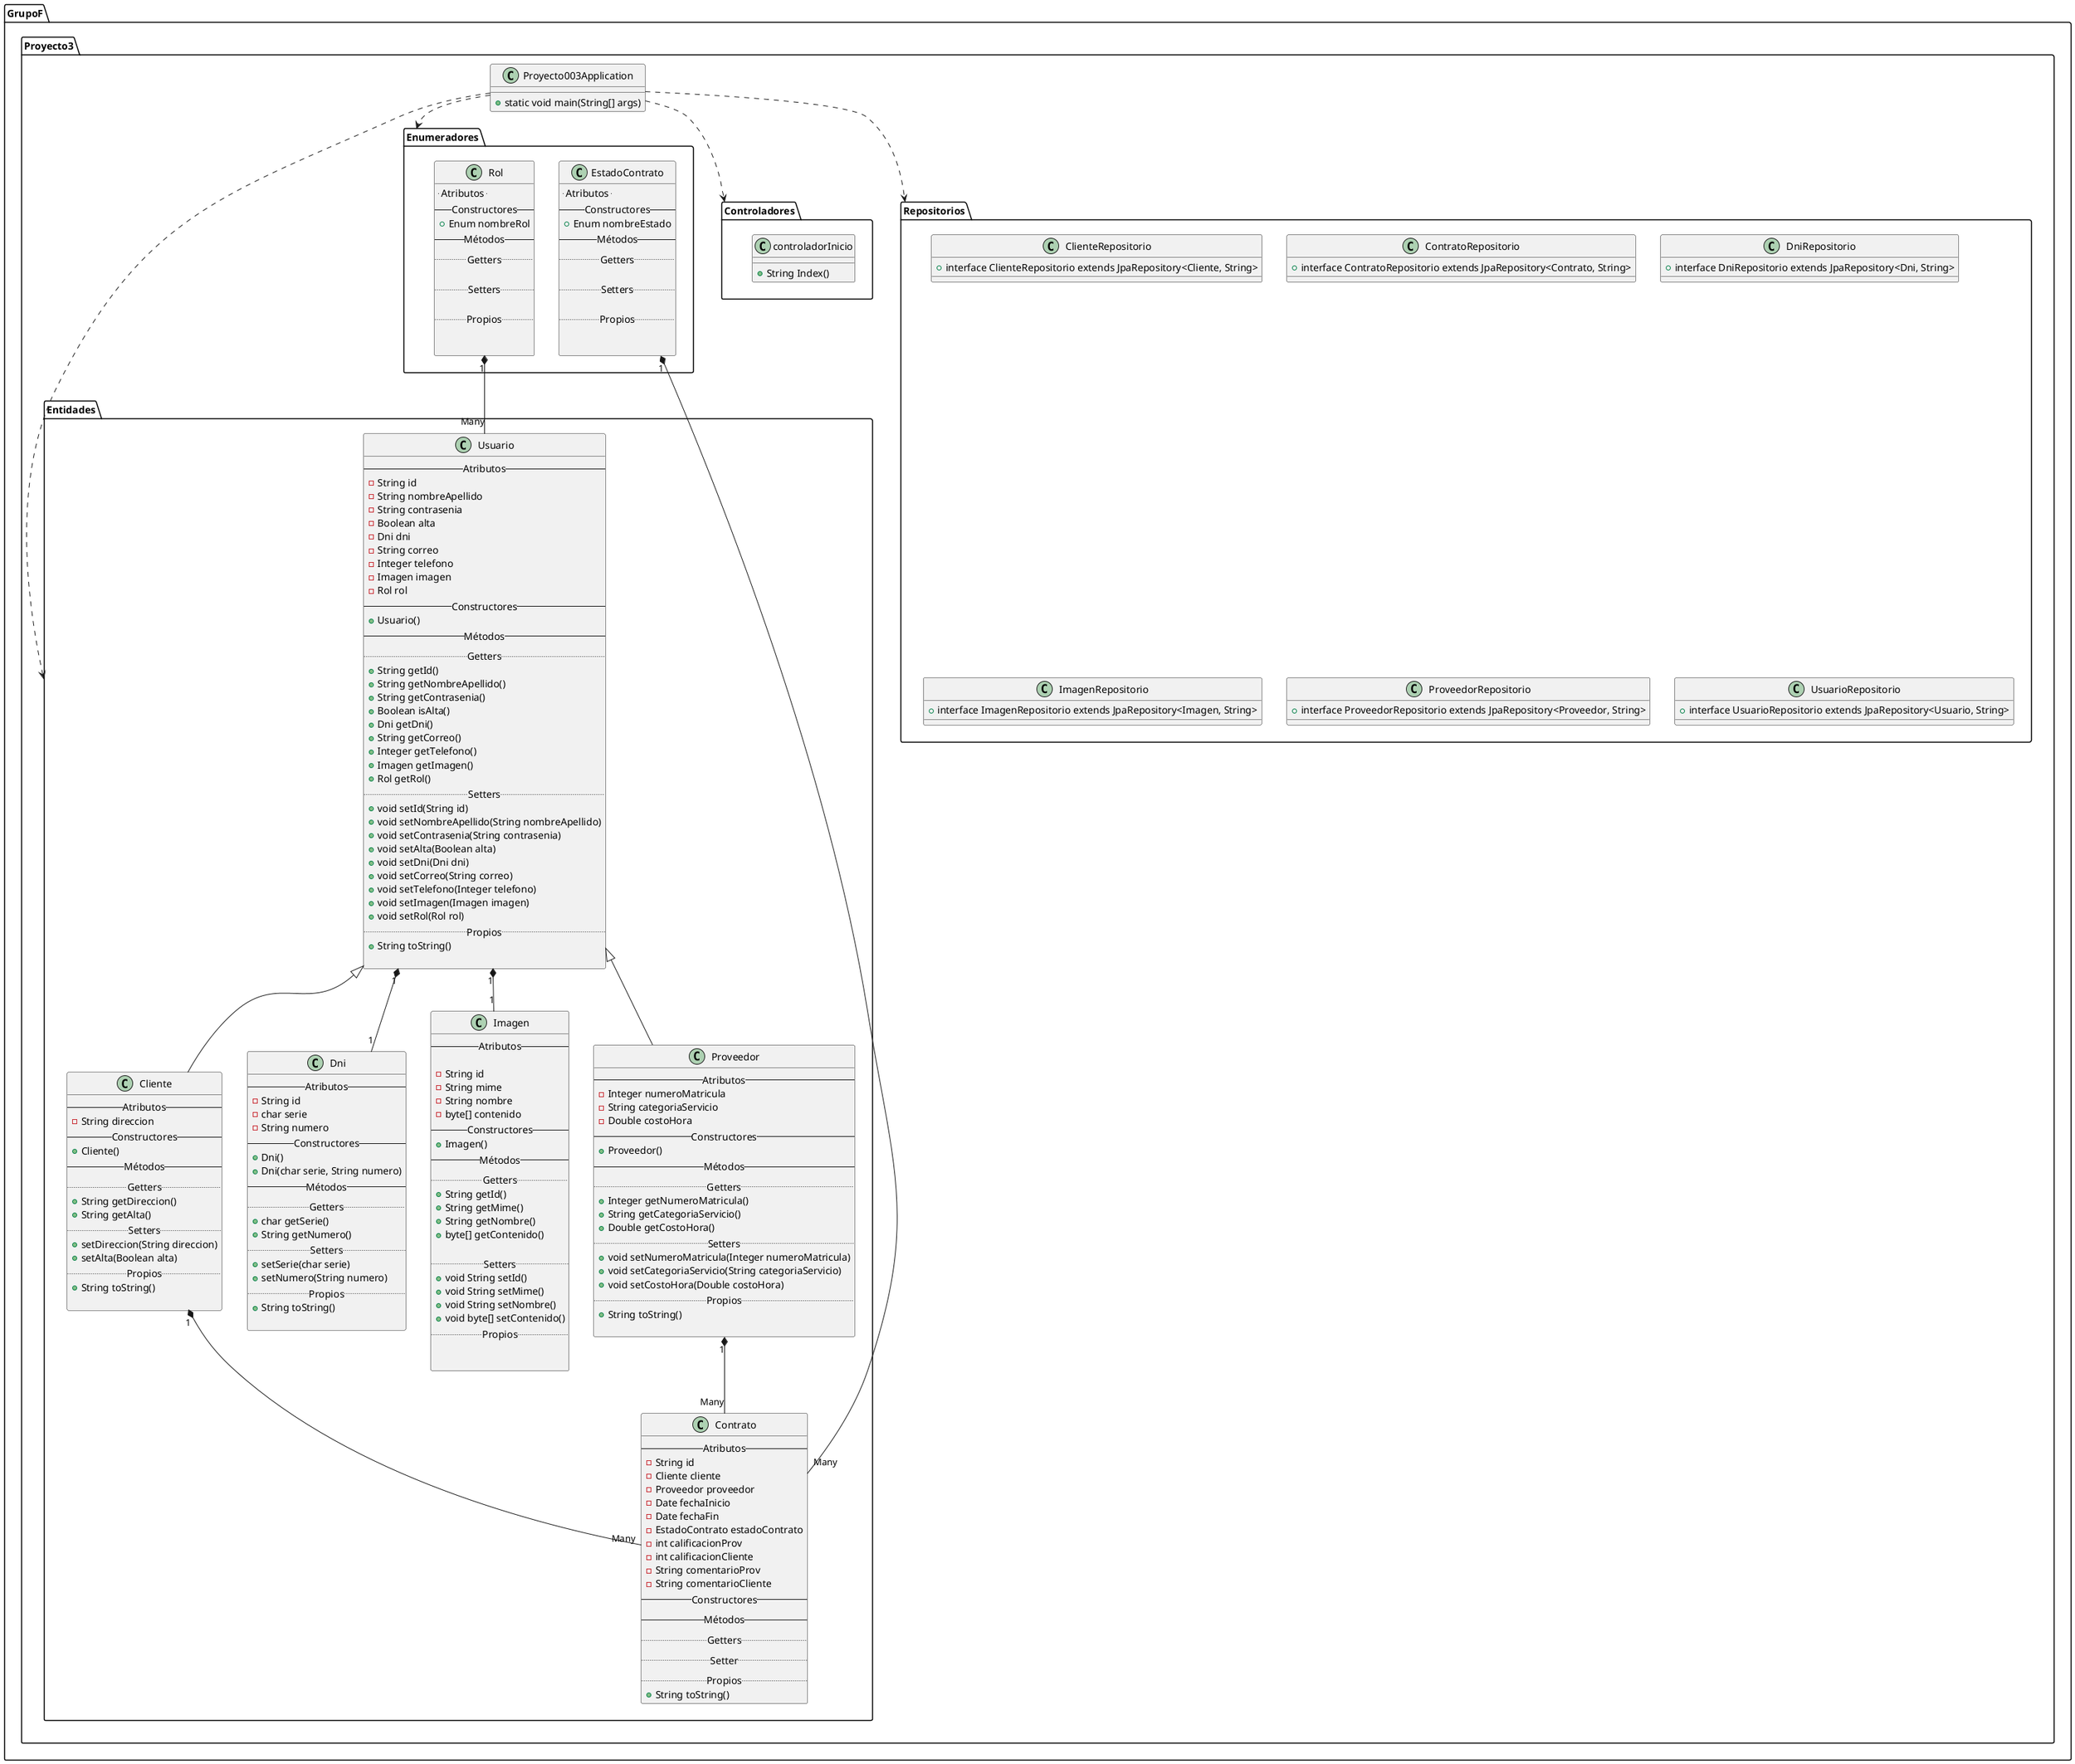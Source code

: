 @startuml
 
class GrupoF.Proyecto3.Entidades.Cliente extends GrupoF.Proyecto3.Entidades.Usuario{
    -- Atributos --
    -String direccion
    -- Constructores --
    + Cliente()
    -- Métodos --
    .. Getters ..
    + String getDireccion()
    + String getAlta()
    .. Setters ..
    + setDireccion(String direccion)
    + setAlta(Boolean alta)
    .. Propios ..
    +String toString()
    
}


class GrupoF.Proyecto3.Entidades.Dni{
    -- Atributos --
    -String id
    -char serie
    - String numero
    -- Constructores --
    + Dni()
    + Dni(char serie, String numero)
    -- Métodos --
    .. Getters ..
    + char getSerie()
    + String getNumero()
    .. Setters ..
    + setSerie(char serie)
    + setNumero(String numero)
    .. Propios ..
    +String toString()
    
}

class GrupoF.Proyecto3.Entidades.Imagen{
    -- Atributos --
    
    -String id
    -String mime
    -String nombre
    -byte[] contenido   
    -- Constructores --
    + Imagen()    
    -- Métodos --
    .. Getters ..
    + String getId()
    + String getMime()
    + String getNombre()
    + byte[] getContenido()
    
    .. Setters ..
    + void String setId()
    + void String setMime()
    + void String setNombre()
    + void byte[] setContenido()
    .. Propios ..
    
    
}
class GrupoF.Proyecto3.Enumeradores.Rol{
    -- Atributos --     
    -- Constructores --
    + Enum nombreRol    
    -- Métodos --
    .. Getters ..
    
    .. Setters ..
    
    .. Propios ..
    
    
}

class GrupoF.Proyecto3.Enumeradores.EstadoContrato{
    -- Atributos --     
    -- Constructores --
    + Enum nombreEstado    
    -- Métodos --
    .. Getters ..
    
    .. Setters ..
    
    .. Propios ..
    
    
}

class GrupoF.Proyecto3.Entidades.Contrato {
    -- Atributos --
    - String id
    - Cliente cliente
    - Proveedor proveedor
    - Date fechaInicio
    - Date fechaFin
    - EstadoContrato estadoContrato
    - int calificacionProv
    - int calificacionCliente
    - String comentarioProv
    - String comentarioCliente
    -- Constructores --
    -- Métodos --
    .. Getters ..
    .. Setter ..
    .. Propios ..
    + String toString()
}

class GrupoF.Proyecto3.Entidades.Proveedor extends GrupoF.Proyecto3.Entidades.Usuario{
    -- Atributos --
    -Integer numeroMatricula
    -String categoriaServicio
    -Double costoHora
    -- Constructores --
    + Proveedor()    
    -- Métodos --
    .. Getters ..
    + Integer getNumeroMatricula()
    + String getCategoriaServicio()
    + Double getCostoHora()
    .. Setters ..
    + void setNumeroMatricula(Integer numeroMatricula)
    + void setCategoriaServicio(String categoriaServicio)
    + void setCostoHora(Double costoHora)
    .. Propios ..
    + String toString()
    
}

GrupoF.Proyecto3.Entidades.Usuario "1" *-- "1" GrupoF.Proyecto3.Entidades.Dni
GrupoF.Proyecto3.Enumeradores.Rol "1" *-- "Many" GrupoF.Proyecto3.Entidades.Usuario
GrupoF.Proyecto3.Enumeradores.EstadoContrato "1" *-- "Many" GrupoF.Proyecto3.Entidades.Contrato
GrupoF.Proyecto3.Entidades.Usuario "1" *-- "1" GrupoF.Proyecto3.Entidades.Imagen
GrupoF.Proyecto3.Entidades.Cliente "1" *-- "Many" GrupoF.Proyecto3.Entidades.Contrato
GrupoF.Proyecto3.Entidades.Proveedor "1" *-- "Many" GrupoF.Proyecto3.Entidades.Contrato

class GrupoF.Proyecto3.Entidades.Usuario{
    -- Atributos --
    -String id
    -String nombreApellido
    -String contrasenia
    -Boolean alta
    -Dni dni
    -String correo
    -Integer telefono
    -Imagen imagen
    -Rol rol
    -- Constructores --
    +Usuario()        
    -- Métodos --
    .. Getters ..
    +String getId()
    +String getNombreApellido()
    +String getContrasenia()
    +Boolean isAlta()
    +Dni getDni()
    +String getCorreo()
    +Integer getTelefono()
    +Imagen getImagen()
    +Rol getRol()
    .. Setters ..
    +void setId(String id)
    +void setNombreApellido(String nombreApellido)
    +void setContrasenia(String contrasenia)
    +void setAlta(Boolean alta)
    +void setDni(Dni dni)
    +void setCorreo(String correo)
    +void setTelefono(Integer telefono)
    +void setImagen(Imagen imagen)
    +void setRol(Rol rol)
    .. Propios ..
    +String toString()

}
class GrupoF.Proyecto3.Proyecto003Application{
    +static void main(String[] args)
}
class GrupoF.Proyecto3.Controladores.controladorInicio{
    +String Index()
}
class GrupoF.Proyecto3.Repositorios.ClienteRepositorio{
    +interface ClienteRepositorio extends JpaRepository<Cliente, String>
}
class GrupoF.Proyecto3.Repositorios.ContratoRepositorio{
    +interface ContratoRepositorio extends JpaRepository<Contrato, String>
}
class GrupoF.Proyecto3.Repositorios.DniRepositorio{
    +interface DniRepositorio extends JpaRepository<Dni, String>
}
class GrupoF.Proyecto3.Repositorios.ImagenRepositorio{
    +interface ImagenRepositorio extends JpaRepository<Imagen, String>
}
class GrupoF.Proyecto3.Repositorios.ProveedorRepositorio{
    +interface ProveedorRepositorio extends JpaRepository<Proveedor, String>
}
class GrupoF.Proyecto3.Repositorios.UsuarioRepositorio{
    +interface UsuarioRepositorio extends JpaRepository<Usuario, String>
}


GrupoF.Proyecto3.Proyecto003Application ..> GrupoF.Proyecto3.Entidades
GrupoF.Proyecto3.Proyecto003Application ..> GrupoF.Proyecto3.Controladores
GrupoF.Proyecto3.Proyecto003Application ..> GrupoF.Proyecto3.Enumeradores
GrupoF.Proyecto3.Proyecto003Application ..> GrupoF.Proyecto3.Repositorios

@enduml 
